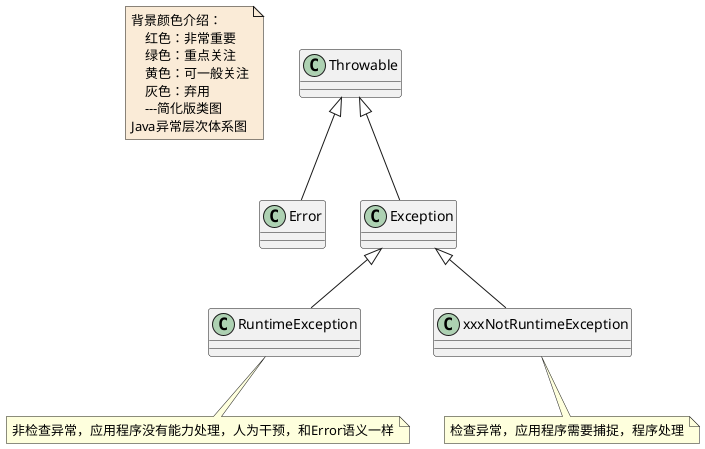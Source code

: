 @startuml

note  as N1 #FAEBD7
    背景颜色介绍：
        红色：非常重要
        绿色：重点关注
        黄色：可一般关注
        灰色：弃用
        ---简化版类图
    Java异常层次体系图
end note

class Throwable
class Error
class Exception
class RuntimeException
note bottom : 非检查异常，应用程序没有能力处理，人为干预，和Error语义一样
class xxxNotRuntimeException
note bottom : 检查异常，应用程序需要捕捉，程序处理



Exception <|-- RuntimeException
Exception <|-- xxxNotRuntimeException

Throwable <|-- Error
Throwable <|-- Exception

@enduml